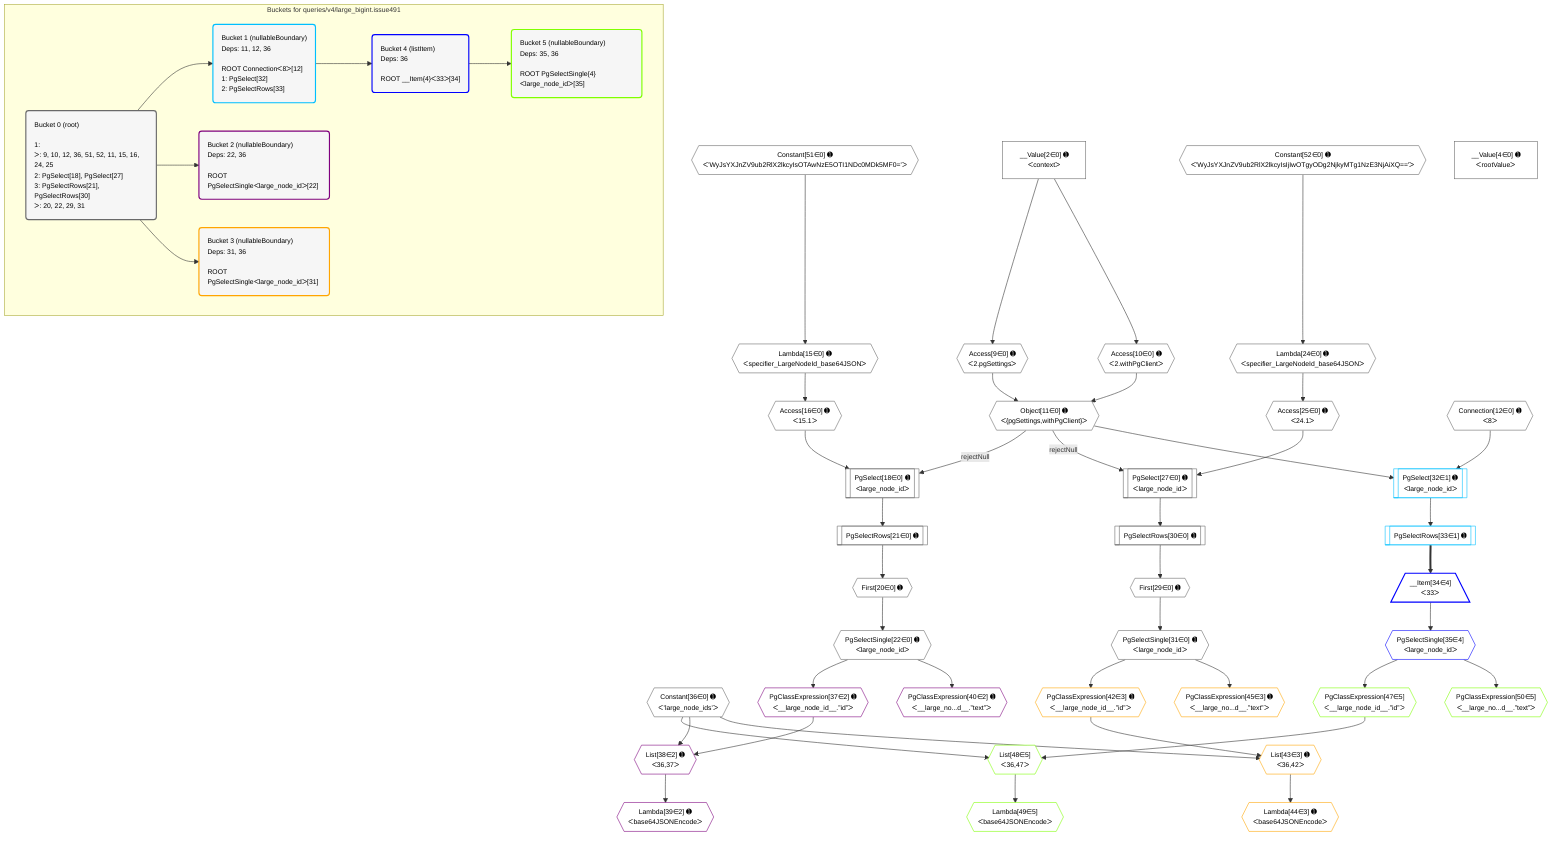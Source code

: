 %%{init: {'themeVariables': { 'fontSize': '12px'}}}%%
graph TD
    classDef path fill:#eee,stroke:#000,color:#000
    classDef plan fill:#fff,stroke-width:1px,color:#000
    classDef itemplan fill:#fff,stroke-width:2px,color:#000
    classDef unbatchedplan fill:#dff,stroke-width:1px,color:#000
    classDef sideeffectplan fill:#fcc,stroke-width:2px,color:#000
    classDef bucket fill:#f6f6f6,color:#000,stroke-width:2px,text-align:left


    %% plan dependencies
    Object11{{"Object[11∈0] ➊<br />ᐸ{pgSettings,withPgClient}ᐳ"}}:::plan
    Access9{{"Access[9∈0] ➊<br />ᐸ2.pgSettingsᐳ"}}:::plan
    Access10{{"Access[10∈0] ➊<br />ᐸ2.withPgClientᐳ"}}:::plan
    Access9 & Access10 --> Object11
    PgSelect18[["PgSelect[18∈0] ➊<br />ᐸlarge_node_idᐳ"]]:::plan
    Access16{{"Access[16∈0] ➊<br />ᐸ15.1ᐳ"}}:::plan
    Object11 -->|rejectNull| PgSelect18
    Access16 --> PgSelect18
    PgSelect27[["PgSelect[27∈0] ➊<br />ᐸlarge_node_idᐳ"]]:::plan
    Access25{{"Access[25∈0] ➊<br />ᐸ24.1ᐳ"}}:::plan
    Object11 -->|rejectNull| PgSelect27
    Access25 --> PgSelect27
    __Value2["__Value[2∈0] ➊<br />ᐸcontextᐳ"]:::plan
    __Value2 --> Access9
    __Value2 --> Access10
    Lambda15{{"Lambda[15∈0] ➊<br />ᐸspecifier_LargeNodeId_base64JSONᐳ"}}:::plan
    Constant51{{"Constant[51∈0] ➊<br />ᐸ'WyJsYXJnZV9ub2RlX2lkcyIsOTAwNzE5OTI1NDc0MDk5MF0='ᐳ"}}:::plan
    Constant51 --> Lambda15
    Lambda15 --> Access16
    First20{{"First[20∈0] ➊"}}:::plan
    PgSelectRows21[["PgSelectRows[21∈0] ➊"]]:::plan
    PgSelectRows21 --> First20
    PgSelect18 --> PgSelectRows21
    PgSelectSingle22{{"PgSelectSingle[22∈0] ➊<br />ᐸlarge_node_idᐳ"}}:::plan
    First20 --> PgSelectSingle22
    Lambda24{{"Lambda[24∈0] ➊<br />ᐸspecifier_LargeNodeId_base64JSONᐳ"}}:::plan
    Constant52{{"Constant[52∈0] ➊<br />ᐸ'WyJsYXJnZV9ub2RlX2lkcyIsIjIwOTgyODg2NjkyMTg1NzE3NjAiXQ=='ᐳ"}}:::plan
    Constant52 --> Lambda24
    Lambda24 --> Access25
    First29{{"First[29∈0] ➊"}}:::plan
    PgSelectRows30[["PgSelectRows[30∈0] ➊"]]:::plan
    PgSelectRows30 --> First29
    PgSelect27 --> PgSelectRows30
    PgSelectSingle31{{"PgSelectSingle[31∈0] ➊<br />ᐸlarge_node_idᐳ"}}:::plan
    First29 --> PgSelectSingle31
    __Value4["__Value[4∈0] ➊<br />ᐸrootValueᐳ"]:::plan
    Connection12{{"Connection[12∈0] ➊<br />ᐸ8ᐳ"}}:::plan
    Constant36{{"Constant[36∈0] ➊<br />ᐸ'large_node_ids'ᐳ"}}:::plan
    PgSelect32[["PgSelect[32∈1] ➊<br />ᐸlarge_node_idᐳ"]]:::plan
    Object11 & Connection12 --> PgSelect32
    PgSelectRows33[["PgSelectRows[33∈1] ➊"]]:::plan
    PgSelect32 --> PgSelectRows33
    __Item34[/"__Item[34∈4]<br />ᐸ33ᐳ"\]:::itemplan
    PgSelectRows33 ==> __Item34
    PgSelectSingle35{{"PgSelectSingle[35∈4]<br />ᐸlarge_node_idᐳ"}}:::plan
    __Item34 --> PgSelectSingle35
    List48{{"List[48∈5]<br />ᐸ36,47ᐳ"}}:::plan
    PgClassExpression47{{"PgClassExpression[47∈5]<br />ᐸ__large_node_id__.”id”ᐳ"}}:::plan
    Constant36 & PgClassExpression47 --> List48
    PgSelectSingle35 --> PgClassExpression47
    Lambda49{{"Lambda[49∈5]<br />ᐸbase64JSONEncodeᐳ"}}:::plan
    List48 --> Lambda49
    PgClassExpression50{{"PgClassExpression[50∈5]<br />ᐸ__large_no...d__.”text”ᐳ"}}:::plan
    PgSelectSingle35 --> PgClassExpression50
    List38{{"List[38∈2] ➊<br />ᐸ36,37ᐳ"}}:::plan
    PgClassExpression37{{"PgClassExpression[37∈2] ➊<br />ᐸ__large_node_id__.”id”ᐳ"}}:::plan
    Constant36 & PgClassExpression37 --> List38
    PgSelectSingle22 --> PgClassExpression37
    Lambda39{{"Lambda[39∈2] ➊<br />ᐸbase64JSONEncodeᐳ"}}:::plan
    List38 --> Lambda39
    PgClassExpression40{{"PgClassExpression[40∈2] ➊<br />ᐸ__large_no...d__.”text”ᐳ"}}:::plan
    PgSelectSingle22 --> PgClassExpression40
    List43{{"List[43∈3] ➊<br />ᐸ36,42ᐳ"}}:::plan
    PgClassExpression42{{"PgClassExpression[42∈3] ➊<br />ᐸ__large_node_id__.”id”ᐳ"}}:::plan
    Constant36 & PgClassExpression42 --> List43
    PgSelectSingle31 --> PgClassExpression42
    Lambda44{{"Lambda[44∈3] ➊<br />ᐸbase64JSONEncodeᐳ"}}:::plan
    List43 --> Lambda44
    PgClassExpression45{{"PgClassExpression[45∈3] ➊<br />ᐸ__large_no...d__.”text”ᐳ"}}:::plan
    PgSelectSingle31 --> PgClassExpression45

    %% define steps

    subgraph "Buckets for queries/v4/large_bigint.issue491"
    Bucket0("Bucket 0 (root)<br /><br />1: <br />ᐳ: 9, 10, 12, 36, 51, 52, 11, 15, 16, 24, 25<br />2: PgSelect[18], PgSelect[27]<br />3: PgSelectRows[21], PgSelectRows[30]<br />ᐳ: 20, 22, 29, 31"):::bucket
    classDef bucket0 stroke:#696969
    class Bucket0,__Value2,__Value4,Access9,Access10,Object11,Connection12,Lambda15,Access16,PgSelect18,First20,PgSelectRows21,PgSelectSingle22,Lambda24,Access25,PgSelect27,First29,PgSelectRows30,PgSelectSingle31,Constant36,Constant51,Constant52 bucket0
    Bucket1("Bucket 1 (nullableBoundary)<br />Deps: 11, 12, 36<br /><br />ROOT Connectionᐸ8ᐳ[12]<br />1: PgSelect[32]<br />2: PgSelectRows[33]"):::bucket
    classDef bucket1 stroke:#00bfff
    class Bucket1,PgSelect32,PgSelectRows33 bucket1
    Bucket2("Bucket 2 (nullableBoundary)<br />Deps: 22, 36<br /><br />ROOT PgSelectSingleᐸlarge_node_idᐳ[22]"):::bucket
    classDef bucket2 stroke:#7f007f
    class Bucket2,PgClassExpression37,List38,Lambda39,PgClassExpression40 bucket2
    Bucket3("Bucket 3 (nullableBoundary)<br />Deps: 31, 36<br /><br />ROOT PgSelectSingleᐸlarge_node_idᐳ[31]"):::bucket
    classDef bucket3 stroke:#ffa500
    class Bucket3,PgClassExpression42,List43,Lambda44,PgClassExpression45 bucket3
    Bucket4("Bucket 4 (listItem)<br />Deps: 36<br /><br />ROOT __Item{4}ᐸ33ᐳ[34]"):::bucket
    classDef bucket4 stroke:#0000ff
    class Bucket4,__Item34,PgSelectSingle35 bucket4
    Bucket5("Bucket 5 (nullableBoundary)<br />Deps: 35, 36<br /><br />ROOT PgSelectSingle{4}ᐸlarge_node_idᐳ[35]"):::bucket
    classDef bucket5 stroke:#7fff00
    class Bucket5,PgClassExpression47,List48,Lambda49,PgClassExpression50 bucket5
    Bucket0 --> Bucket1 & Bucket2 & Bucket3
    Bucket1 --> Bucket4
    Bucket4 --> Bucket5
    end